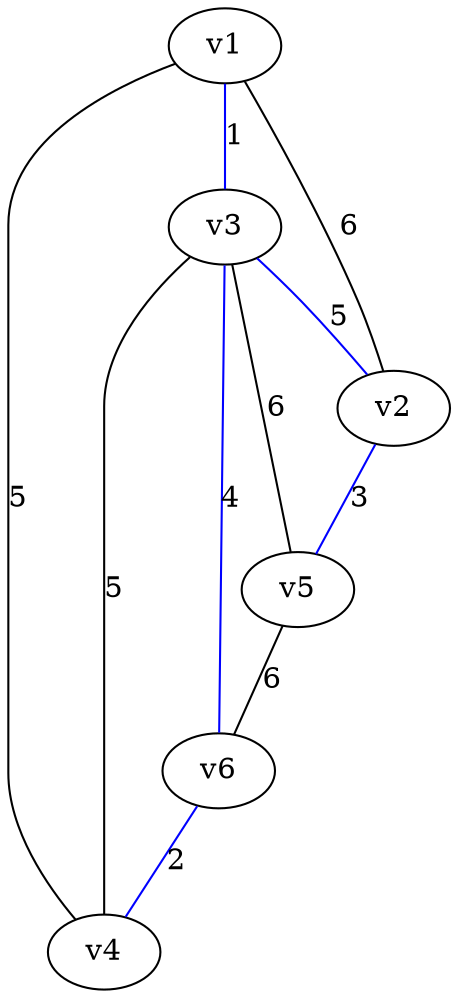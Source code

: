 graph
{
//best
v1--v3 [label="1" color=blue];
v3--v6 [label="4" color=blue];
v6--v4 [label="2" color=blue];
v3--v2 [label="5" color=blue];
v2--v5 [label="3" color=blue];
//other
v1--v2 [label="6"];
v1--v4 [label="5"];
v3--v4 [label="5"];
v3--v5 [label="6"];
v5--v6 [label="6"];
}